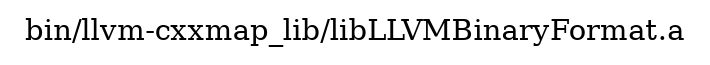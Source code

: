 digraph "bin/llvm-cxxmap_lib/libLLVMBinaryFormat.a" {
	label="bin/llvm-cxxmap_lib/libLLVMBinaryFormat.a";
	rankdir=LR;

}
